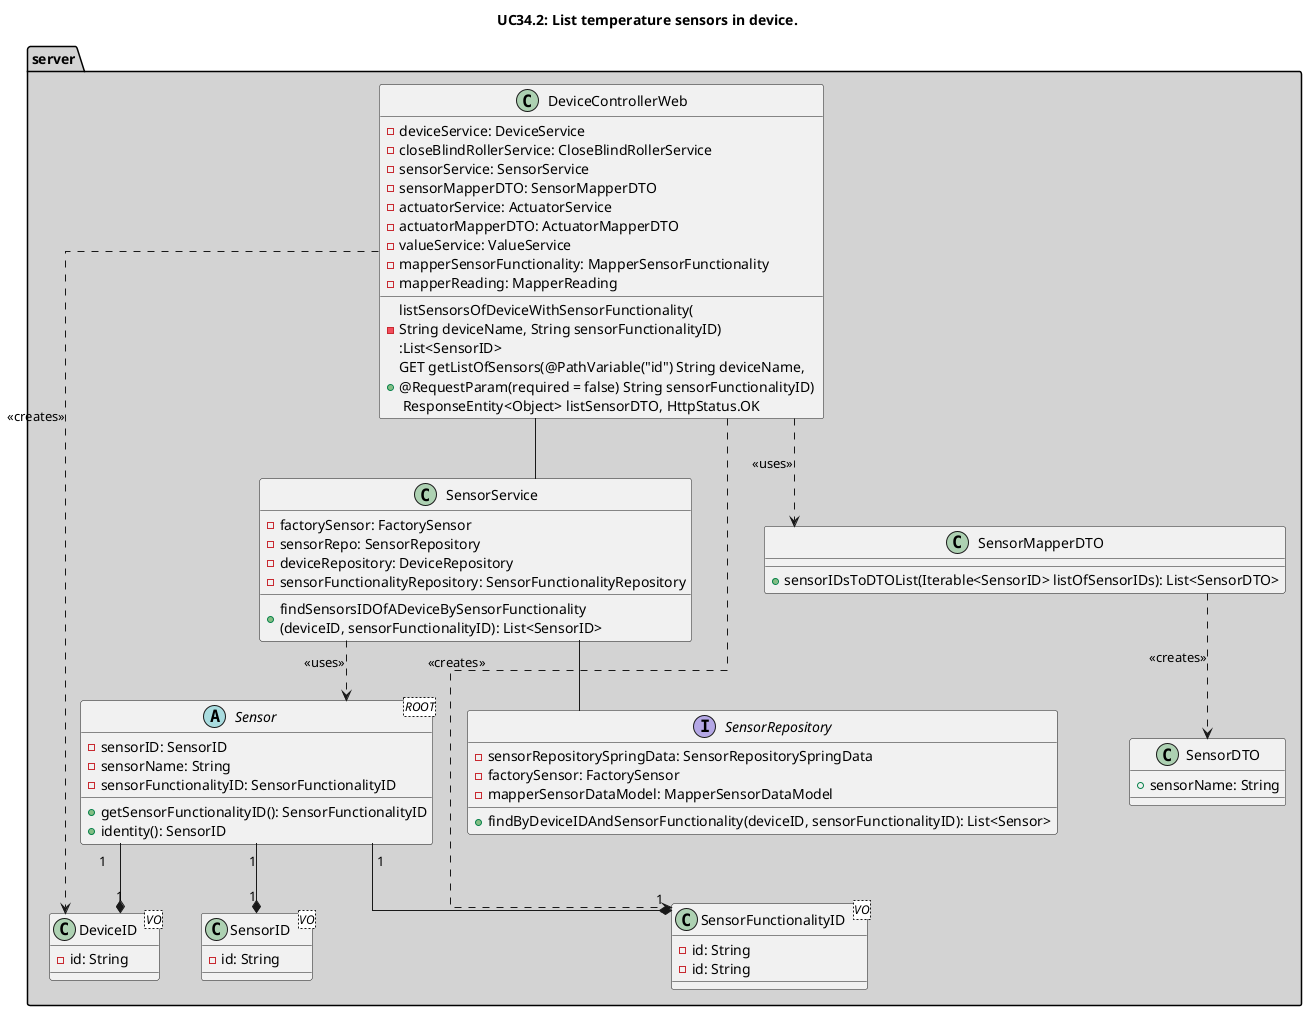 @startuml
'https://plantuml.com/class-diagram

skinparam linetype ortho
title UC34.2: List temperature sensors in device.
package server #LightGray {

class DeviceControllerWeb{
- deviceService: DeviceService
- closeBlindRollerService: CloseBlindRollerService
- sensorService: SensorService
- sensorMapperDTO: SensorMapperDTO
- actuatorService: ActuatorService
- actuatorMapperDTO: ActuatorMapperDTO
- valueService: ValueService
- mapperSensorFunctionality: MapperSensorFunctionality
- mapperReading: MapperReading
-listSensorsOfDeviceWithSensorFunctionality(\nString deviceName, String sensorFunctionalityID)\n:List<SensorID>
+GET getListOfSensors(@PathVariable("id") String deviceName, \n@RequestParam(required = false) String sensorFunctionalityID) \n ResponseEntity<Object> listSensorDTO, HttpStatus.OK
}

class DeviceID <VO> {
- id: String
}

class SensorFunctionalityID <VO> {
- id: String
}

class SensorService {
- factorySensor: FactorySensor
- sensorRepo: SensorRepository
- deviceRepository: DeviceRepository
- sensorFunctionalityRepository: SensorFunctionalityRepository
+findSensorsIDOfADeviceBySensorFunctionality\n(deviceID, sensorFunctionalityID): List<SensorID>
}

interface SensorRepository {
- sensorRepositorySpringData: SensorRepositorySpringData
- factorySensor: FactorySensor
- mapperSensorDataModel: MapperSensorDataModel
+findByDeviceIDAndSensorFunctionality(deviceID, sensorFunctionalityID): List<Sensor>
}

abstract class Sensor <ROOT> {
    -sensorID: SensorID
    -sensorName: String
    -sensorFunctionalityID: SensorFunctionalityID
    +getSensorFunctionalityID(): SensorFunctionalityID
    +identity(): SensorID
}
class SensorID <VO> {
- id: String
}

class SensorFunctionalityID <VO> {
- id: String
}

class SensorMapperDTO {
 +sensorIDsToDTOList(Iterable<SensorID> listOfSensorIDs): List<SensorDTO>
}

class SensorDTO {
    +sensorName: String
    }

DeviceControllerWeb ..>  SensorMapperDTO: <<uses>>
DeviceControllerWeb -- SensorService
DeviceControllerWeb ..> DeviceID: <<creates>>
DeviceControllerWeb ..> SensorFunctionalityID: <<creates>>
SensorService -- SensorRepository
SensorService ..> Sensor : <<uses>>
SensorMapperDTO ..> SensorDTO: <<creates>>

Sensor "1"--*"1"SensorID
Sensor "1"--*"1" SensorFunctionalityID
Sensor "1"--*"1" DeviceID




@enduml